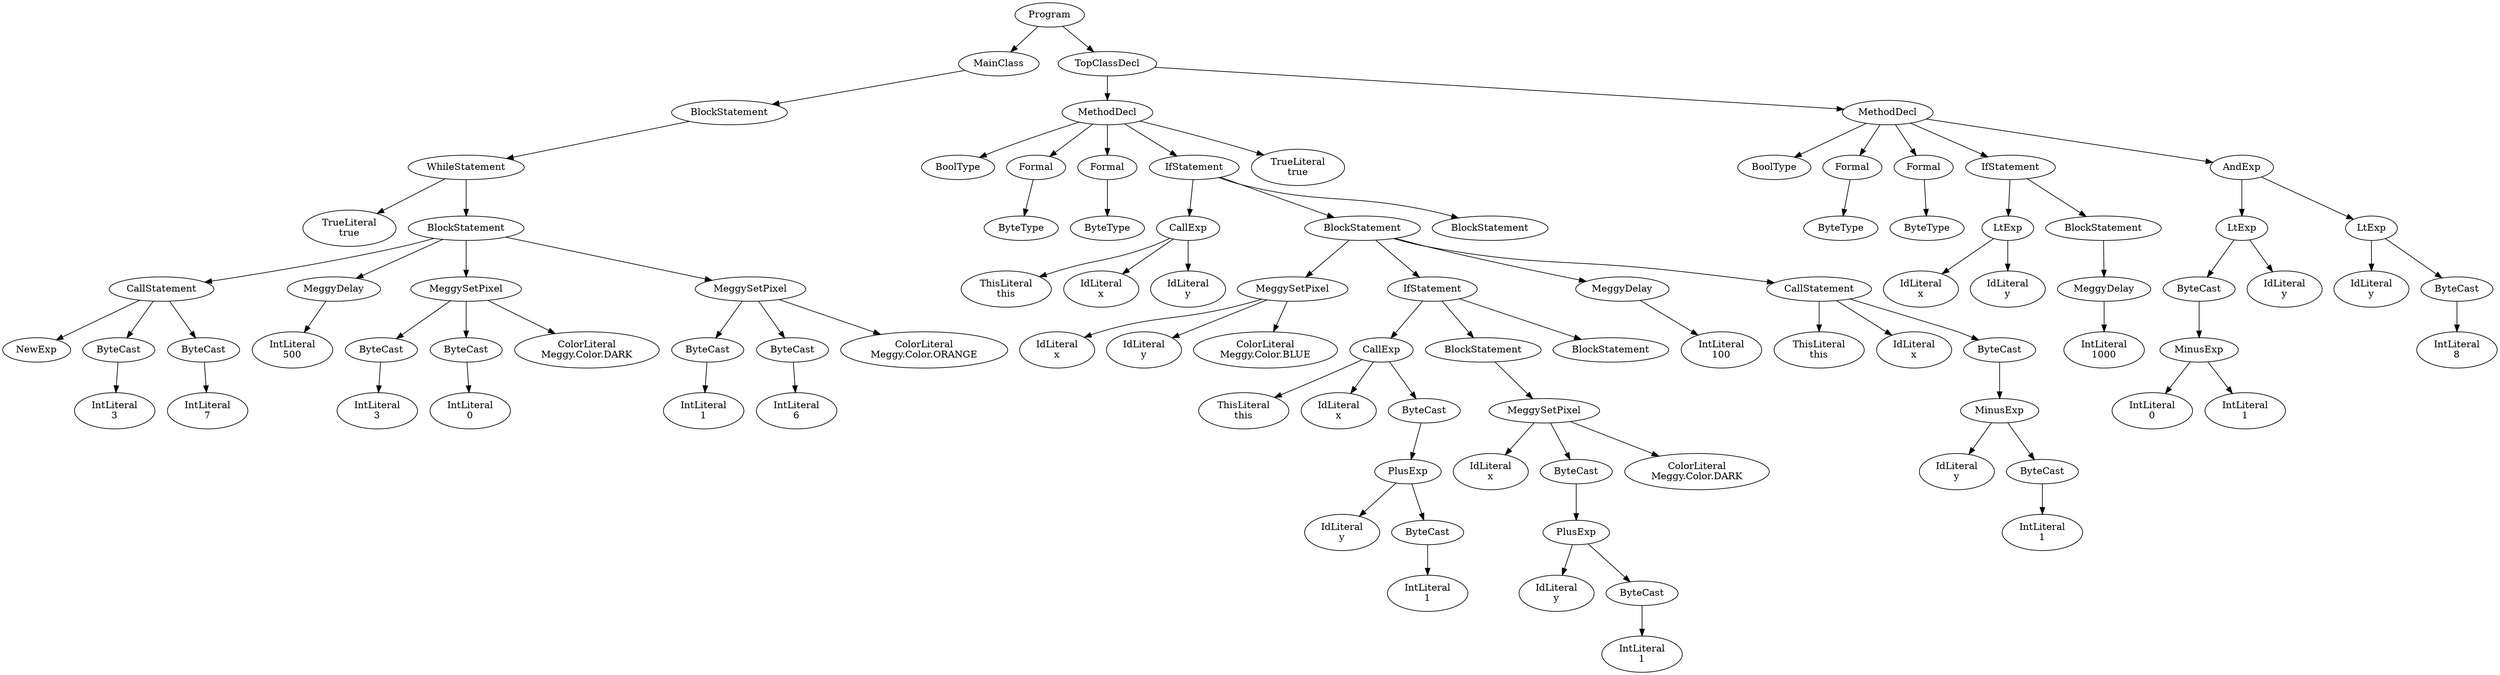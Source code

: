 digraph ASTGraph {
0 [ label="Program" ];
1 [ label="MainClass" ];
0 -> 1
2 [ label="BlockStatement" ];
1 -> 2
3 [ label="WhileStatement" ];
2 -> 3
4 [ label="TrueLiteral\ntrue" ];
3 -> 4
5 [ label="BlockStatement" ];
3 -> 5
6 [ label="CallStatement" ];
5 -> 6
7 [ label="NewExp" ];
6 -> 7
8 [ label="ByteCast" ];
6 -> 8
9 [ label="IntLiteral\n3" ];
8 -> 9
10 [ label="ByteCast" ];
6 -> 10
11 [ label="IntLiteral\n7" ];
10 -> 11
12 [ label="MeggyDelay" ];
5 -> 12
13 [ label="IntLiteral\n500" ];
12 -> 13
14 [ label="MeggySetPixel" ];
5 -> 14
15 [ label="ByteCast" ];
14 -> 15
16 [ label="IntLiteral\n3" ];
15 -> 16
17 [ label="ByteCast" ];
14 -> 17
18 [ label="IntLiteral\n0" ];
17 -> 18
19 [ label="ColorLiteral\nMeggy.Color.DARK" ];
14 -> 19
20 [ label="MeggySetPixel" ];
5 -> 20
21 [ label="ByteCast" ];
20 -> 21
22 [ label="IntLiteral\n1" ];
21 -> 22
23 [ label="ByteCast" ];
20 -> 23
24 [ label="IntLiteral\n6" ];
23 -> 24
25 [ label="ColorLiteral\nMeggy.Color.ORANGE" ];
20 -> 25
26 [ label="TopClassDecl" ];
0 -> 26
27 [ label="MethodDecl" ];
26 -> 27
28 [ label="BoolType" ];
27 -> 28
29 [ label="Formal" ];
27 -> 29
30 [ label="ByteType" ];
29 -> 30
31 [ label="Formal" ];
27 -> 31
32 [ label="ByteType" ];
31 -> 32
33 [ label="IfStatement" ];
27 -> 33
34 [ label="CallExp" ];
33 -> 34
35 [ label="ThisLiteral\nthis" ];
34 -> 35
36 [ label="IdLiteral\nx" ];
34 -> 36
37 [ label="IdLiteral\ny" ];
34 -> 37
38 [ label="BlockStatement" ];
33 -> 38
39 [ label="MeggySetPixel" ];
38 -> 39
40 [ label="IdLiteral\nx" ];
39 -> 40
41 [ label="IdLiteral\ny" ];
39 -> 41
42 [ label="ColorLiteral\nMeggy.Color.BLUE" ];
39 -> 42
43 [ label="IfStatement" ];
38 -> 43
44 [ label="CallExp" ];
43 -> 44
45 [ label="ThisLiteral\nthis" ];
44 -> 45
46 [ label="IdLiteral\nx" ];
44 -> 46
47 [ label="ByteCast" ];
44 -> 47
48 [ label="PlusExp" ];
47 -> 48
49 [ label="IdLiteral\ny" ];
48 -> 49
50 [ label="ByteCast" ];
48 -> 50
51 [ label="IntLiteral\n1" ];
50 -> 51
52 [ label="BlockStatement" ];
43 -> 52
53 [ label="MeggySetPixel" ];
52 -> 53
54 [ label="IdLiteral\nx" ];
53 -> 54
55 [ label="ByteCast" ];
53 -> 55
56 [ label="PlusExp" ];
55 -> 56
57 [ label="IdLiteral\ny" ];
56 -> 57
58 [ label="ByteCast" ];
56 -> 58
59 [ label="IntLiteral\n1" ];
58 -> 59
60 [ label="ColorLiteral\nMeggy.Color.DARK" ];
53 -> 60
61 [ label="BlockStatement" ];
43 -> 61
62 [ label="MeggyDelay" ];
38 -> 62
63 [ label="IntLiteral\n100" ];
62 -> 63
64 [ label="CallStatement" ];
38 -> 64
65 [ label="ThisLiteral\nthis" ];
64 -> 65
66 [ label="IdLiteral\nx" ];
64 -> 66
67 [ label="ByteCast" ];
64 -> 67
68 [ label="MinusExp" ];
67 -> 68
69 [ label="IdLiteral\ny" ];
68 -> 69
70 [ label="ByteCast" ];
68 -> 70
71 [ label="IntLiteral\n1" ];
70 -> 71
72 [ label="BlockStatement" ];
33 -> 72
73 [ label="TrueLiteral\ntrue" ];
27 -> 73
74 [ label="MethodDecl" ];
26 -> 74
75 [ label="BoolType" ];
74 -> 75
76 [ label="Formal" ];
74 -> 76
77 [ label="ByteType" ];
76 -> 77
78 [ label="Formal" ];
74 -> 78
79 [ label="ByteType" ];
78 -> 79
80 [ label="IfStatement" ];
74 -> 80
81 [ label="LtExp" ];
80 -> 81
82 [ label="IdLiteral\nx" ];
81 -> 82
83 [ label="IdLiteral\ny" ];
81 -> 83
84 [ label="BlockStatement" ];
80 -> 84
85 [ label="MeggyDelay" ];
84 -> 85
86 [ label="IntLiteral\n1000" ];
85 -> 86
87 [ label="AndExp" ];
74 -> 87
88 [ label="LtExp" ];
87 -> 88
89 [ label="ByteCast" ];
88 -> 89
90 [ label="MinusExp" ];
89 -> 90
91 [ label="IntLiteral\n0" ];
90 -> 91
92 [ label="IntLiteral\n1" ];
90 -> 92
93 [ label="IdLiteral\ny" ];
88 -> 93
94 [ label="LtExp" ];
87 -> 94
95 [ label="IdLiteral\ny" ];
94 -> 95
96 [ label="ByteCast" ];
94 -> 96
97 [ label="IntLiteral\n8" ];
96 -> 97
}
